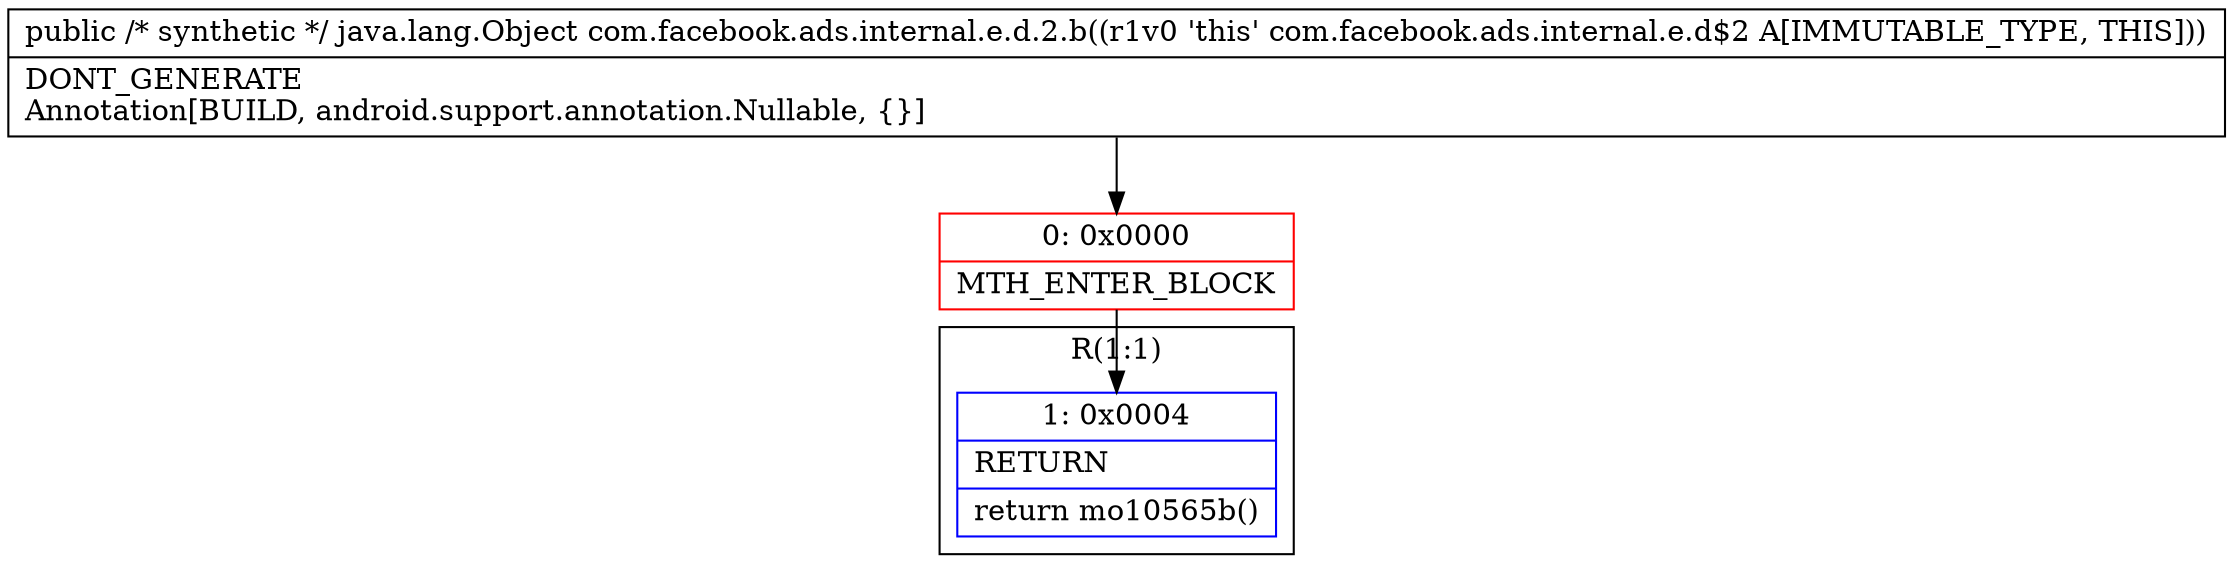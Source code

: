 digraph "CFG forcom.facebook.ads.internal.e.d.2.b()Ljava\/lang\/Object;" {
subgraph cluster_Region_538211551 {
label = "R(1:1)";
node [shape=record,color=blue];
Node_1 [shape=record,label="{1\:\ 0x0004|RETURN\l|return mo10565b()\l}"];
}
Node_0 [shape=record,color=red,label="{0\:\ 0x0000|MTH_ENTER_BLOCK\l}"];
MethodNode[shape=record,label="{public \/* synthetic *\/ java.lang.Object com.facebook.ads.internal.e.d.2.b((r1v0 'this' com.facebook.ads.internal.e.d$2 A[IMMUTABLE_TYPE, THIS]))  | DONT_GENERATE\lAnnotation[BUILD, android.support.annotation.Nullable, \{\}]\l}"];
MethodNode -> Node_0;
Node_0 -> Node_1;
}

